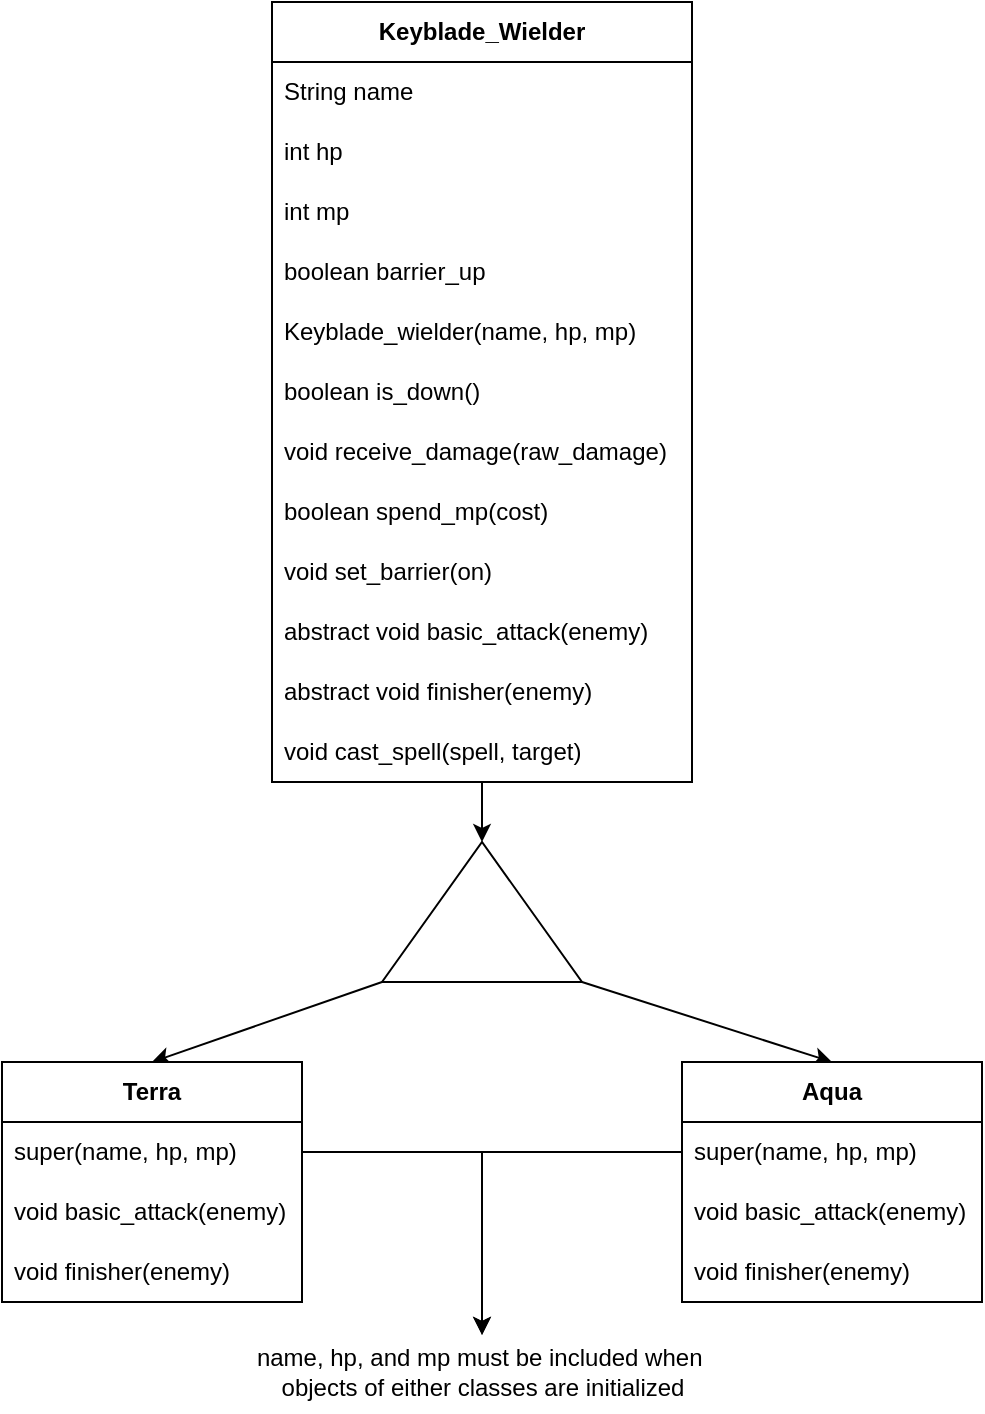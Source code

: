 <mxfile version="28.1.2" pages="4">
  <diagram name="Keyblade_Wielder" id="JUHL-aRi3DzxvGZJJdum">
    <mxGraphModel dx="1507" dy="1876" grid="1" gridSize="10" guides="1" tooltips="1" connect="1" arrows="1" fold="1" page="1" pageScale="1" pageWidth="850" pageHeight="1100" math="0" shadow="0">
      <root>
        <mxCell id="0" />
        <mxCell id="1" parent="0" />
        <mxCell id="W7lvZCYJEOEOD-ry5RO5-35" style="rounded=0;orthogonalLoop=1;jettySize=auto;html=1;exitX=0;exitY=1;exitDx=0;exitDy=0;exitPerimeter=0;entryX=0.5;entryY=0;entryDx=0;entryDy=0;" parent="1" source="W7lvZCYJEOEOD-ry5RO5-1" target="W7lvZCYJEOEOD-ry5RO5-14" edge="1">
          <mxGeometry relative="1" as="geometry" />
        </mxCell>
        <mxCell id="W7lvZCYJEOEOD-ry5RO5-36" style="rounded=0;orthogonalLoop=1;jettySize=auto;html=1;exitX=1;exitY=1;exitDx=0;exitDy=0;exitPerimeter=0;entryX=0.5;entryY=0;entryDx=0;entryDy=0;" parent="1" source="W7lvZCYJEOEOD-ry5RO5-1" target="W7lvZCYJEOEOD-ry5RO5-29" edge="1">
          <mxGeometry relative="1" as="geometry" />
        </mxCell>
        <mxCell id="W7lvZCYJEOEOD-ry5RO5-1" value="" style="verticalLabelPosition=bottom;verticalAlign=top;html=1;shape=mxgraph.basic.acute_triangle;dx=0.5;" parent="1" vertex="1">
          <mxGeometry x="380" y="320" width="100" height="70" as="geometry" />
        </mxCell>
        <mxCell id="W7lvZCYJEOEOD-ry5RO5-37" style="edgeStyle=orthogonalEdgeStyle;curved=1;rounded=0;orthogonalLoop=1;jettySize=auto;html=1;exitX=0.5;exitY=1;exitDx=0;exitDy=0;entryX=0;entryY=0;entryDx=50;entryDy=0;entryPerimeter=0;" parent="1" source="W7lvZCYJEOEOD-ry5RO5-2" target="W7lvZCYJEOEOD-ry5RO5-1" edge="1">
          <mxGeometry relative="1" as="geometry">
            <mxPoint x="430.091" y="300.582" as="targetPoint" />
          </mxGeometry>
        </mxCell>
        <mxCell id="W7lvZCYJEOEOD-ry5RO5-2" value="&lt;b&gt;Keyblade_Wielder&lt;/b&gt;" style="swimlane;fontStyle=0;childLayout=stackLayout;horizontal=1;startSize=30;horizontalStack=0;resizeParent=1;resizeParentMax=0;resizeLast=0;collapsible=1;marginBottom=0;whiteSpace=wrap;html=1;" parent="1" vertex="1">
          <mxGeometry x="325" y="-100" width="210" height="390" as="geometry" />
        </mxCell>
        <mxCell id="W7lvZCYJEOEOD-ry5RO5-3" value="String name" style="text;strokeColor=none;fillColor=none;align=left;verticalAlign=middle;spacingLeft=4;spacingRight=4;overflow=hidden;points=[[0,0.5],[1,0.5]];portConstraint=eastwest;rotatable=0;whiteSpace=wrap;html=1;" parent="W7lvZCYJEOEOD-ry5RO5-2" vertex="1">
          <mxGeometry y="30" width="210" height="30" as="geometry" />
        </mxCell>
        <mxCell id="W7lvZCYJEOEOD-ry5RO5-4" value="int hp" style="text;strokeColor=none;fillColor=none;align=left;verticalAlign=middle;spacingLeft=4;spacingRight=4;overflow=hidden;points=[[0,0.5],[1,0.5]];portConstraint=eastwest;rotatable=0;whiteSpace=wrap;html=1;" parent="W7lvZCYJEOEOD-ry5RO5-2" vertex="1">
          <mxGeometry y="60" width="210" height="30" as="geometry" />
        </mxCell>
        <mxCell id="W7lvZCYJEOEOD-ry5RO5-5" value="int mp" style="text;strokeColor=none;fillColor=none;align=left;verticalAlign=middle;spacingLeft=4;spacingRight=4;overflow=hidden;points=[[0,0.5],[1,0.5]];portConstraint=eastwest;rotatable=0;whiteSpace=wrap;html=1;" parent="W7lvZCYJEOEOD-ry5RO5-2" vertex="1">
          <mxGeometry y="90" width="210" height="30" as="geometry" />
        </mxCell>
        <mxCell id="W7lvZCYJEOEOD-ry5RO5-6" value="boolean barrier_up" style="text;strokeColor=none;fillColor=none;align=left;verticalAlign=middle;spacingLeft=4;spacingRight=4;overflow=hidden;points=[[0,0.5],[1,0.5]];portConstraint=eastwest;rotatable=0;whiteSpace=wrap;html=1;" parent="W7lvZCYJEOEOD-ry5RO5-2" vertex="1">
          <mxGeometry y="120" width="210" height="30" as="geometry" />
        </mxCell>
        <mxCell id="XOJ0l7ylJO0rZJ5QZdvN-1" value="Keyblade_wielder(name, hp, mp)" style="text;strokeColor=none;fillColor=none;align=left;verticalAlign=middle;spacingLeft=4;spacingRight=4;overflow=hidden;points=[[0,0.5],[1,0.5]];portConstraint=eastwest;rotatable=0;whiteSpace=wrap;html=1;" parent="W7lvZCYJEOEOD-ry5RO5-2" vertex="1">
          <mxGeometry y="150" width="210" height="30" as="geometry" />
        </mxCell>
        <mxCell id="W7lvZCYJEOEOD-ry5RO5-13" value="boolean is_down()" style="text;strokeColor=none;fillColor=none;align=left;verticalAlign=middle;spacingLeft=4;spacingRight=4;overflow=hidden;points=[[0,0.5],[1,0.5]];portConstraint=eastwest;rotatable=0;whiteSpace=wrap;html=1;" parent="W7lvZCYJEOEOD-ry5RO5-2" vertex="1">
          <mxGeometry y="180" width="210" height="30" as="geometry" />
        </mxCell>
        <mxCell id="W7lvZCYJEOEOD-ry5RO5-7" value="void receive_damage(raw_damage)" style="text;strokeColor=none;fillColor=none;align=left;verticalAlign=middle;spacingLeft=4;spacingRight=4;overflow=hidden;points=[[0,0.5],[1,0.5]];portConstraint=eastwest;rotatable=0;whiteSpace=wrap;html=1;" parent="W7lvZCYJEOEOD-ry5RO5-2" vertex="1">
          <mxGeometry y="210" width="210" height="30" as="geometry" />
        </mxCell>
        <mxCell id="W7lvZCYJEOEOD-ry5RO5-8" value="boolean spend_mp(cost)" style="text;strokeColor=none;fillColor=none;align=left;verticalAlign=middle;spacingLeft=4;spacingRight=4;overflow=hidden;points=[[0,0.5],[1,0.5]];portConstraint=eastwest;rotatable=0;whiteSpace=wrap;html=1;" parent="W7lvZCYJEOEOD-ry5RO5-2" vertex="1">
          <mxGeometry y="240" width="210" height="30" as="geometry" />
        </mxCell>
        <mxCell id="W7lvZCYJEOEOD-ry5RO5-9" value="void set_barrier(on)" style="text;strokeColor=none;fillColor=none;align=left;verticalAlign=middle;spacingLeft=4;spacingRight=4;overflow=hidden;points=[[0,0.5],[1,0.5]];portConstraint=eastwest;rotatable=0;whiteSpace=wrap;html=1;" parent="W7lvZCYJEOEOD-ry5RO5-2" vertex="1">
          <mxGeometry y="270" width="210" height="30" as="geometry" />
        </mxCell>
        <mxCell id="W7lvZCYJEOEOD-ry5RO5-10" value="abstract void basic_attack(enemy)" style="text;strokeColor=none;fillColor=none;align=left;verticalAlign=middle;spacingLeft=4;spacingRight=4;overflow=hidden;points=[[0,0.5],[1,0.5]];portConstraint=eastwest;rotatable=0;whiteSpace=wrap;html=1;" parent="W7lvZCYJEOEOD-ry5RO5-2" vertex="1">
          <mxGeometry y="300" width="210" height="30" as="geometry" />
        </mxCell>
        <mxCell id="W7lvZCYJEOEOD-ry5RO5-11" value="abstract void finisher(enemy)" style="text;strokeColor=none;fillColor=none;align=left;verticalAlign=middle;spacingLeft=4;spacingRight=4;overflow=hidden;points=[[0,0.5],[1,0.5]];portConstraint=eastwest;rotatable=0;whiteSpace=wrap;html=1;" parent="W7lvZCYJEOEOD-ry5RO5-2" vertex="1">
          <mxGeometry y="330" width="210" height="30" as="geometry" />
        </mxCell>
        <mxCell id="W7lvZCYJEOEOD-ry5RO5-12" value="void cast_spell(spell, target)" style="text;strokeColor=none;fillColor=none;align=left;verticalAlign=middle;spacingLeft=4;spacingRight=4;overflow=hidden;points=[[0,0.5],[1,0.5]];portConstraint=eastwest;rotatable=0;whiteSpace=wrap;html=1;" parent="W7lvZCYJEOEOD-ry5RO5-2" vertex="1">
          <mxGeometry y="360" width="210" height="30" as="geometry" />
        </mxCell>
        <mxCell id="W7lvZCYJEOEOD-ry5RO5-14" value="&lt;b&gt;Terra&lt;/b&gt;" style="swimlane;fontStyle=0;childLayout=stackLayout;horizontal=1;startSize=30;horizontalStack=0;resizeParent=1;resizeParentMax=0;resizeLast=0;collapsible=1;marginBottom=0;whiteSpace=wrap;html=1;" parent="1" vertex="1">
          <mxGeometry x="190" y="430" width="150" height="120" as="geometry" />
        </mxCell>
        <mxCell id="W7lvZCYJEOEOD-ry5RO5-38" value="super(name, hp, mp)" style="text;strokeColor=none;fillColor=none;align=left;verticalAlign=middle;spacingLeft=4;spacingRight=4;overflow=hidden;points=[[0,0.5],[1,0.5]];portConstraint=eastwest;rotatable=0;whiteSpace=wrap;html=1;" parent="W7lvZCYJEOEOD-ry5RO5-14" vertex="1">
          <mxGeometry y="30" width="150" height="30" as="geometry" />
        </mxCell>
        <mxCell id="W7lvZCYJEOEOD-ry5RO5-20" value="void basic_attack(enemy)" style="text;strokeColor=none;fillColor=none;align=left;verticalAlign=middle;spacingLeft=4;spacingRight=4;overflow=hidden;points=[[0,0.5],[1,0.5]];portConstraint=eastwest;rotatable=0;whiteSpace=wrap;html=1;" parent="W7lvZCYJEOEOD-ry5RO5-14" vertex="1">
          <mxGeometry y="60" width="150" height="30" as="geometry" />
        </mxCell>
        <mxCell id="W7lvZCYJEOEOD-ry5RO5-21" value="void finisher(enemy)" style="text;strokeColor=none;fillColor=none;align=left;verticalAlign=middle;spacingLeft=4;spacingRight=4;overflow=hidden;points=[[0,0.5],[1,0.5]];portConstraint=eastwest;rotatable=0;whiteSpace=wrap;html=1;" parent="W7lvZCYJEOEOD-ry5RO5-14" vertex="1">
          <mxGeometry y="90" width="150" height="30" as="geometry" />
        </mxCell>
        <mxCell id="W7lvZCYJEOEOD-ry5RO5-29" value="&lt;b&gt;Aqua&lt;/b&gt;" style="swimlane;fontStyle=0;childLayout=stackLayout;horizontal=1;startSize=30;horizontalStack=0;resizeParent=1;resizeParentMax=0;resizeLast=0;collapsible=1;marginBottom=0;whiteSpace=wrap;html=1;" parent="1" vertex="1">
          <mxGeometry x="530" y="430" width="150" height="120" as="geometry" />
        </mxCell>
        <mxCell id="W7lvZCYJEOEOD-ry5RO5-39" value="super(name, hp, mp)" style="text;strokeColor=none;fillColor=none;align=left;verticalAlign=middle;spacingLeft=4;spacingRight=4;overflow=hidden;points=[[0,0.5],[1,0.5]];portConstraint=eastwest;rotatable=0;whiteSpace=wrap;html=1;" parent="W7lvZCYJEOEOD-ry5RO5-29" vertex="1">
          <mxGeometry y="30" width="150" height="30" as="geometry" />
        </mxCell>
        <mxCell id="W7lvZCYJEOEOD-ry5RO5-30" value="void basic_attack(enemy)" style="text;strokeColor=none;fillColor=none;align=left;verticalAlign=middle;spacingLeft=4;spacingRight=4;overflow=hidden;points=[[0,0.5],[1,0.5]];portConstraint=eastwest;rotatable=0;whiteSpace=wrap;html=1;" parent="W7lvZCYJEOEOD-ry5RO5-29" vertex="1">
          <mxGeometry y="60" width="150" height="30" as="geometry" />
        </mxCell>
        <mxCell id="W7lvZCYJEOEOD-ry5RO5-31" value="void finisher(enemy)" style="text;strokeColor=none;fillColor=none;align=left;verticalAlign=middle;spacingLeft=4;spacingRight=4;overflow=hidden;points=[[0,0.5],[1,0.5]];portConstraint=eastwest;rotatable=0;whiteSpace=wrap;html=1;" parent="W7lvZCYJEOEOD-ry5RO5-29" vertex="1">
          <mxGeometry y="90" width="150" height="30" as="geometry" />
        </mxCell>
        <mxCell id="z1-ryzRNPYXI-K5TDoN1-1" value="name, hp, and mp must be included when&amp;nbsp;&lt;div&gt;objects of either classes are initialized&lt;/div&gt;" style="text;html=1;align=center;verticalAlign=middle;resizable=0;points=[];autosize=1;strokeColor=none;fillColor=none;" parent="1" vertex="1">
          <mxGeometry x="305" y="565" width="250" height="40" as="geometry" />
        </mxCell>
        <mxCell id="f2v54u7-pS4qAoTajiXS-2" style="edgeStyle=orthogonalEdgeStyle;rounded=0;orthogonalLoop=1;jettySize=auto;html=1;exitX=1;exitY=0.5;exitDx=0;exitDy=0;entryX=0.5;entryY=0.036;entryDx=0;entryDy=0;entryPerimeter=0;" parent="1" source="W7lvZCYJEOEOD-ry5RO5-38" target="z1-ryzRNPYXI-K5TDoN1-1" edge="1">
          <mxGeometry relative="1" as="geometry" />
        </mxCell>
        <mxCell id="f2v54u7-pS4qAoTajiXS-3" style="edgeStyle=orthogonalEdgeStyle;rounded=0;orthogonalLoop=1;jettySize=auto;html=1;exitX=0;exitY=0.5;exitDx=0;exitDy=0;entryX=0.5;entryY=0.036;entryDx=0;entryDy=0;entryPerimeter=0;" parent="1" source="W7lvZCYJEOEOD-ry5RO5-39" target="z1-ryzRNPYXI-K5TDoN1-1" edge="1">
          <mxGeometry relative="1" as="geometry" />
        </mxCell>
      </root>
    </mxGraphModel>
  </diagram>
  <diagram id="svjCmargY9UBYdr8JAG2" name="Enemy">
    <mxGraphModel dx="1281" dy="660" grid="1" gridSize="10" guides="1" tooltips="1" connect="1" arrows="1" fold="1" page="1" pageScale="1" pageWidth="850" pageHeight="1100" math="0" shadow="0">
      <root>
        <mxCell id="0" />
        <mxCell id="1" parent="0" />
        <mxCell id="-yFaOj8RABbSVR2hjj-D-1" style="rounded=0;orthogonalLoop=1;jettySize=auto;html=1;exitX=0;exitY=1;exitDx=0;exitDy=0;exitPerimeter=0;entryX=0.5;entryY=0;entryDx=0;entryDy=0;" parent="1" source="-yFaOj8RABbSVR2hjj-D-3" target="-yFaOj8RABbSVR2hjj-D-17" edge="1">
          <mxGeometry relative="1" as="geometry" />
        </mxCell>
        <mxCell id="-yFaOj8RABbSVR2hjj-D-2" style="rounded=0;orthogonalLoop=1;jettySize=auto;html=1;exitX=1;exitY=1;exitDx=0;exitDy=0;exitPerimeter=0;entryX=0.5;entryY=0;entryDx=0;entryDy=0;" parent="1" source="-yFaOj8RABbSVR2hjj-D-3" target="-yFaOj8RABbSVR2hjj-D-25" edge="1">
          <mxGeometry relative="1" as="geometry">
            <mxPoint x="640" y="750" as="targetPoint" />
          </mxGeometry>
        </mxCell>
        <mxCell id="-yFaOj8RABbSVR2hjj-D-3" value="" style="verticalLabelPosition=bottom;verticalAlign=top;html=1;shape=mxgraph.basic.acute_triangle;dx=0.5;" parent="1" vertex="1">
          <mxGeometry x="420" y="640" width="100" height="70" as="geometry" />
        </mxCell>
        <mxCell id="-yFaOj8RABbSVR2hjj-D-4" style="edgeStyle=orthogonalEdgeStyle;curved=1;rounded=0;orthogonalLoop=1;jettySize=auto;html=1;exitX=0.5;exitY=1;exitDx=0;exitDy=0;entryX=0;entryY=0;entryDx=50;entryDy=0;entryPerimeter=0;" parent="1" source="-yFaOj8RABbSVR2hjj-D-5" target="-yFaOj8RABbSVR2hjj-D-3" edge="1">
          <mxGeometry relative="1" as="geometry">
            <mxPoint x="470.091" y="620.582" as="targetPoint" />
          </mxGeometry>
        </mxCell>
        <mxCell id="-yFaOj8RABbSVR2hjj-D-5" value="&lt;b&gt;Enemy&lt;/b&gt;" style="swimlane;fontStyle=0;childLayout=stackLayout;horizontal=1;startSize=30;horizontalStack=0;resizeParent=1;resizeParentMax=0;resizeLast=0;collapsible=1;marginBottom=0;whiteSpace=wrap;html=1;" parent="1" vertex="1">
          <mxGeometry x="355" y="360" width="230" height="240" as="geometry" />
        </mxCell>
        <mxCell id="-yFaOj8RABbSVR2hjj-D-6" value="String species" style="text;strokeColor=none;fillColor=none;align=left;verticalAlign=middle;spacingLeft=4;spacingRight=4;overflow=hidden;points=[[0,0.5],[1,0.5]];portConstraint=eastwest;rotatable=0;whiteSpace=wrap;html=1;" parent="-yFaOj8RABbSVR2hjj-D-5" vertex="1">
          <mxGeometry y="30" width="230" height="30" as="geometry" />
        </mxCell>
        <mxCell id="-yFaOj8RABbSVR2hjj-D-7" value="int hp" style="text;strokeColor=none;fillColor=none;align=left;verticalAlign=middle;spacingLeft=4;spacingRight=4;overflow=hidden;points=[[0,0.5],[1,0.5]];portConstraint=eastwest;rotatable=0;whiteSpace=wrap;html=1;" parent="-yFaOj8RABbSVR2hjj-D-5" vertex="1">
          <mxGeometry y="60" width="230" height="30" as="geometry" />
        </mxCell>
        <mxCell id="5-TuJDMk3q1UL2dJBgEa-1" value="Enemy(species, hp)" style="text;strokeColor=none;fillColor=none;align=left;verticalAlign=middle;spacingLeft=4;spacingRight=4;overflow=hidden;points=[[0,0.5],[1,0.5]];portConstraint=eastwest;rotatable=0;whiteSpace=wrap;html=1;" parent="-yFaOj8RABbSVR2hjj-D-5" vertex="1">
          <mxGeometry y="90" width="230" height="30" as="geometry" />
        </mxCell>
        <mxCell id="-yFaOj8RABbSVR2hjj-D-10" value="boolean is_down()" style="text;strokeColor=none;fillColor=none;align=left;verticalAlign=middle;spacingLeft=4;spacingRight=4;overflow=hidden;points=[[0,0.5],[1,0.5]];portConstraint=eastwest;rotatable=0;whiteSpace=wrap;html=1;" parent="-yFaOj8RABbSVR2hjj-D-5" vertex="1">
          <mxGeometry y="120" width="230" height="30" as="geometry" />
        </mxCell>
        <mxCell id="-yFaOj8RABbSVR2hjj-D-11" value="void receive_damage(damage)" style="text;strokeColor=none;fillColor=none;align=left;verticalAlign=middle;spacingLeft=4;spacingRight=4;overflow=hidden;points=[[0,0.5],[1,0.5]];portConstraint=eastwest;rotatable=0;whiteSpace=wrap;html=1;" parent="-yFaOj8RABbSVR2hjj-D-5" vertex="1">
          <mxGeometry y="150" width="230" height="30" as="geometry" />
        </mxCell>
        <mxCell id="-yFaOj8RABbSVR2hjj-D-14" value="abstract void attack(wielder)" style="text;strokeColor=none;fillColor=none;align=left;verticalAlign=middle;spacingLeft=4;spacingRight=4;overflow=hidden;points=[[0,0.5],[1,0.5]];portConstraint=eastwest;rotatable=0;whiteSpace=wrap;html=1;" parent="-yFaOj8RABbSVR2hjj-D-5" vertex="1">
          <mxGeometry y="180" width="230" height="30" as="geometry" />
        </mxCell>
        <mxCell id="-yFaOj8RABbSVR2hjj-D-15" value="abstract void on_spell_hit(spell, caster)" style="text;strokeColor=none;fillColor=none;align=left;verticalAlign=middle;spacingLeft=4;spacingRight=4;overflow=hidden;points=[[0,0.5],[1,0.5]];portConstraint=eastwest;rotatable=0;whiteSpace=wrap;html=1;" parent="-yFaOj8RABbSVR2hjj-D-5" vertex="1">
          <mxGeometry y="210" width="230" height="30" as="geometry" />
        </mxCell>
        <mxCell id="-yFaOj8RABbSVR2hjj-D-17" value="&lt;b&gt;Shadow_Heartless&lt;/b&gt;" style="swimlane;fontStyle=0;childLayout=stackLayout;horizontal=1;startSize=30;horizontalStack=0;resizeParent=1;resizeParentMax=0;resizeLast=0;collapsible=1;marginBottom=0;whiteSpace=wrap;html=1;" parent="1" vertex="1">
          <mxGeometry x="245" y="760" width="180" height="120" as="geometry" />
        </mxCell>
        <mxCell id="-yFaOj8RABbSVR2hjj-D-18" value="super(species, hp)" style="text;strokeColor=none;fillColor=none;align=left;verticalAlign=middle;spacingLeft=4;spacingRight=4;overflow=hidden;points=[[0,0.5],[1,0.5]];portConstraint=eastwest;rotatable=0;whiteSpace=wrap;html=1;" parent="-yFaOj8RABbSVR2hjj-D-17" vertex="1">
          <mxGeometry y="30" width="180" height="30" as="geometry" />
        </mxCell>
        <mxCell id="-yFaOj8RABbSVR2hjj-D-19" value="void attack(wielder)" style="text;strokeColor=none;fillColor=none;align=left;verticalAlign=middle;spacingLeft=4;spacingRight=4;overflow=hidden;points=[[0,0.5],[1,0.5]];portConstraint=eastwest;rotatable=0;whiteSpace=wrap;html=1;" parent="-yFaOj8RABbSVR2hjj-D-17" vertex="1">
          <mxGeometry y="60" width="180" height="30" as="geometry" />
        </mxCell>
        <mxCell id="-yFaOj8RABbSVR2hjj-D-20" value="void on_spell_hit(spell, caster)" style="text;strokeColor=none;fillColor=none;align=left;verticalAlign=middle;spacingLeft=4;spacingRight=4;overflow=hidden;points=[[0,0.5],[1,0.5]];portConstraint=eastwest;rotatable=0;whiteSpace=wrap;html=1;" parent="-yFaOj8RABbSVR2hjj-D-17" vertex="1">
          <mxGeometry y="90" width="180" height="30" as="geometry" />
        </mxCell>
        <mxCell id="-yFaOj8RABbSVR2hjj-D-25" value="&lt;b&gt;Darksider&lt;/b&gt;" style="swimlane;fontStyle=0;childLayout=stackLayout;horizontal=1;startSize=30;horizontalStack=0;resizeParent=1;resizeParentMax=0;resizeLast=0;collapsible=1;marginBottom=0;whiteSpace=wrap;html=1;" parent="1" vertex="1">
          <mxGeometry x="520" y="760" width="180" height="120" as="geometry" />
        </mxCell>
        <mxCell id="-yFaOj8RABbSVR2hjj-D-26" value="super(species, hp)" style="text;strokeColor=none;fillColor=none;align=left;verticalAlign=middle;spacingLeft=4;spacingRight=4;overflow=hidden;points=[[0,0.5],[1,0.5]];portConstraint=eastwest;rotatable=0;whiteSpace=wrap;html=1;" parent="-yFaOj8RABbSVR2hjj-D-25" vertex="1">
          <mxGeometry y="30" width="180" height="30" as="geometry" />
        </mxCell>
        <mxCell id="-yFaOj8RABbSVR2hjj-D-27" value="void attack(wielder)" style="text;strokeColor=none;fillColor=none;align=left;verticalAlign=middle;spacingLeft=4;spacingRight=4;overflow=hidden;points=[[0,0.5],[1,0.5]];portConstraint=eastwest;rotatable=0;whiteSpace=wrap;html=1;" parent="-yFaOj8RABbSVR2hjj-D-25" vertex="1">
          <mxGeometry y="60" width="180" height="30" as="geometry" />
        </mxCell>
        <mxCell id="-yFaOj8RABbSVR2hjj-D-28" value="void on_spell_hit(spell, caster)" style="text;strokeColor=none;fillColor=none;align=left;verticalAlign=middle;spacingLeft=4;spacingRight=4;overflow=hidden;points=[[0,0.5],[1,0.5]];portConstraint=eastwest;rotatable=0;whiteSpace=wrap;html=1;" parent="-yFaOj8RABbSVR2hjj-D-25" vertex="1">
          <mxGeometry y="90" width="180" height="30" as="geometry" />
        </mxCell>
      </root>
    </mxGraphModel>
  </diagram>
  <diagram id="HJwSyz1Thx0kYTsfkNiV" name="Spell">
    <mxGraphModel dx="1281" dy="660" grid="1" gridSize="10" guides="1" tooltips="1" connect="1" arrows="1" fold="1" page="1" pageScale="1" pageWidth="850" pageHeight="1100" math="0" shadow="0">
      <root>
        <mxCell id="0" />
        <mxCell id="1" parent="0" />
        <mxCell id="MrTeLE-fRb-JpKuM4ANt-1" style="rounded=0;orthogonalLoop=1;jettySize=auto;html=1;exitX=0;exitY=1;exitDx=0;exitDy=0;exitPerimeter=0;entryX=0.5;entryY=0;entryDx=0;entryDy=0;" parent="1" source="MrTeLE-fRb-JpKuM4ANt-3" target="MrTeLE-fRb-JpKuM4ANt-12" edge="1">
          <mxGeometry relative="1" as="geometry" />
        </mxCell>
        <mxCell id="MrTeLE-fRb-JpKuM4ANt-2" style="rounded=0;orthogonalLoop=1;jettySize=auto;html=1;exitX=1;exitY=1;exitDx=0;exitDy=0;exitPerimeter=0;entryX=0.5;entryY=0;entryDx=0;entryDy=0;" parent="1" source="MrTeLE-fRb-JpKuM4ANt-3" target="MrTeLE-fRb-JpKuM4ANt-16" edge="1">
          <mxGeometry relative="1" as="geometry">
            <mxPoint x="720" y="760" as="targetPoint" />
          </mxGeometry>
        </mxCell>
        <mxCell id="Wc0lbzIO5_O1pC8nW7wh-23" style="edgeStyle=orthogonalEdgeStyle;curved=1;rounded=0;orthogonalLoop=1;jettySize=auto;html=1;exitX=0.5;exitY=1;exitDx=0;exitDy=0;exitPerimeter=0;entryX=0.5;entryY=0;entryDx=0;entryDy=0;" parent="1" source="MrTeLE-fRb-JpKuM4ANt-3" target="Wc0lbzIO5_O1pC8nW7wh-20" edge="1">
          <mxGeometry relative="1" as="geometry" />
        </mxCell>
        <mxCell id="MrTeLE-fRb-JpKuM4ANt-3" value="" style="verticalLabelPosition=bottom;verticalAlign=top;html=1;shape=mxgraph.basic.acute_triangle;dx=0.5;" parent="1" vertex="1">
          <mxGeometry x="500" y="650" width="100" height="70" as="geometry" />
        </mxCell>
        <mxCell id="MrTeLE-fRb-JpKuM4ANt-4" style="edgeStyle=orthogonalEdgeStyle;curved=1;rounded=0;orthogonalLoop=1;jettySize=auto;html=1;exitX=0.5;exitY=1;exitDx=0;exitDy=0;entryX=0;entryY=0;entryDx=50;entryDy=0;entryPerimeter=0;" parent="1" source="MrTeLE-fRb-JpKuM4ANt-5" target="MrTeLE-fRb-JpKuM4ANt-3" edge="1">
          <mxGeometry relative="1" as="geometry">
            <mxPoint x="550.091" y="630.582" as="targetPoint" />
          </mxGeometry>
        </mxCell>
        <mxCell id="MrTeLE-fRb-JpKuM4ANt-5" value="&lt;b&gt;Spell&lt;/b&gt;" style="swimlane;fontStyle=0;childLayout=stackLayout;horizontal=1;startSize=30;horizontalStack=0;resizeParent=1;resizeParentMax=0;resizeLast=0;collapsible=1;marginBottom=0;whiteSpace=wrap;html=1;" parent="1" vertex="1">
          <mxGeometry x="455" y="450" width="190" height="150" as="geometry" />
        </mxCell>
        <mxCell id="MrTeLE-fRb-JpKuM4ANt-6" value="String name" style="text;strokeColor=none;fillColor=none;align=left;verticalAlign=middle;spacingLeft=4;spacingRight=4;overflow=hidden;points=[[0,0.5],[1,0.5]];portConstraint=eastwest;rotatable=0;whiteSpace=wrap;html=1;" parent="MrTeLE-fRb-JpKuM4ANt-5" vertex="1">
          <mxGeometry y="30" width="190" height="30" as="geometry" />
        </mxCell>
        <mxCell id="MrTeLE-fRb-JpKuM4ANt-7" value="int mp_cost" style="text;strokeColor=none;fillColor=none;align=left;verticalAlign=middle;spacingLeft=4;spacingRight=4;overflow=hidden;points=[[0,0.5],[1,0.5]];portConstraint=eastwest;rotatable=0;whiteSpace=wrap;html=1;" parent="MrTeLE-fRb-JpKuM4ANt-5" vertex="1">
          <mxGeometry y="60" width="190" height="30" as="geometry" />
        </mxCell>
        <mxCell id="WKMJNjSiF0ElLAxWyozu-1" value="Spell(name, mp_cost)" style="text;strokeColor=none;fillColor=none;align=left;verticalAlign=middle;spacingLeft=4;spacingRight=4;overflow=hidden;points=[[0,0.5],[1,0.5]];portConstraint=eastwest;rotatable=0;whiteSpace=wrap;html=1;" parent="MrTeLE-fRb-JpKuM4ANt-5" vertex="1">
          <mxGeometry y="90" width="190" height="30" as="geometry" />
        </mxCell>
        <mxCell id="MrTeLE-fRb-JpKuM4ANt-11" value="abstract void apply(caster, target)" style="text;strokeColor=none;fillColor=none;align=left;verticalAlign=middle;spacingLeft=4;spacingRight=4;overflow=hidden;points=[[0,0.5],[1,0.5]];portConstraint=eastwest;rotatable=0;whiteSpace=wrap;html=1;" parent="MrTeLE-fRb-JpKuM4ANt-5" vertex="1">
          <mxGeometry y="120" width="190" height="30" as="geometry" />
        </mxCell>
        <mxCell id="MrTeLE-fRb-JpKuM4ANt-12" value="&lt;b&gt;Firaga&lt;/b&gt;" style="swimlane;fontStyle=0;childLayout=stackLayout;horizontal=1;startSize=30;horizontalStack=0;resizeParent=1;resizeParentMax=0;resizeLast=0;collapsible=1;marginBottom=0;whiteSpace=wrap;html=1;" parent="1" vertex="1">
          <mxGeometry x="310" y="760" width="150" height="90" as="geometry" />
        </mxCell>
        <mxCell id="MrTeLE-fRb-JpKuM4ANt-13" value="super(&quot;Firaga&quot;, 15)" style="text;strokeColor=none;fillColor=none;align=left;verticalAlign=middle;spacingLeft=4;spacingRight=4;overflow=hidden;points=[[0,0.5],[1,0.5]];portConstraint=eastwest;rotatable=0;whiteSpace=wrap;html=1;" parent="MrTeLE-fRb-JpKuM4ANt-12" vertex="1">
          <mxGeometry y="30" width="150" height="30" as="geometry" />
        </mxCell>
        <mxCell id="MrTeLE-fRb-JpKuM4ANt-14" value="void apply(caster, target)" style="text;strokeColor=none;fillColor=none;align=left;verticalAlign=middle;spacingLeft=4;spacingRight=4;overflow=hidden;points=[[0,0.5],[1,0.5]];portConstraint=eastwest;rotatable=0;whiteSpace=wrap;html=1;" parent="MrTeLE-fRb-JpKuM4ANt-12" vertex="1">
          <mxGeometry y="60" width="150" height="30" as="geometry" />
        </mxCell>
        <mxCell id="MrTeLE-fRb-JpKuM4ANt-16" value="&lt;b&gt;Barrier&lt;/b&gt;" style="swimlane;fontStyle=0;childLayout=stackLayout;horizontal=1;startSize=30;horizontalStack=0;resizeParent=1;resizeParentMax=0;resizeLast=0;collapsible=1;marginBottom=0;whiteSpace=wrap;html=1;" parent="1" vertex="1">
          <mxGeometry x="650" y="760" width="150" height="90" as="geometry" />
        </mxCell>
        <mxCell id="MrTeLE-fRb-JpKuM4ANt-17" value="super(&quot;Barrier&quot;, 10)" style="text;strokeColor=none;fillColor=none;align=left;verticalAlign=middle;spacingLeft=4;spacingRight=4;overflow=hidden;points=[[0,0.5],[1,0.5]];portConstraint=eastwest;rotatable=0;whiteSpace=wrap;html=1;" parent="MrTeLE-fRb-JpKuM4ANt-16" vertex="1">
          <mxGeometry y="30" width="150" height="30" as="geometry" />
        </mxCell>
        <mxCell id="MrTeLE-fRb-JpKuM4ANt-18" value="void apply(caster, target)" style="text;strokeColor=none;fillColor=none;align=left;verticalAlign=middle;spacingLeft=4;spacingRight=4;overflow=hidden;points=[[0,0.5],[1,0.5]];portConstraint=eastwest;rotatable=0;whiteSpace=wrap;html=1;" parent="MrTeLE-fRb-JpKuM4ANt-16" vertex="1">
          <mxGeometry y="60" width="150" height="30" as="geometry" />
        </mxCell>
        <mxCell id="Wc0lbzIO5_O1pC8nW7wh-20" value="&lt;b&gt;Curaga&lt;/b&gt;" style="swimlane;fontStyle=0;childLayout=stackLayout;horizontal=1;startSize=30;horizontalStack=0;resizeParent=1;resizeParentMax=0;resizeLast=0;collapsible=1;marginBottom=0;whiteSpace=wrap;html=1;" parent="1" vertex="1">
          <mxGeometry x="475" y="850" width="150" height="90" as="geometry" />
        </mxCell>
        <mxCell id="Wc0lbzIO5_O1pC8nW7wh-21" value="super(&quot;Curaga&quot;, 20)" style="text;strokeColor=none;fillColor=none;align=left;verticalAlign=middle;spacingLeft=4;spacingRight=4;overflow=hidden;points=[[0,0.5],[1,0.5]];portConstraint=eastwest;rotatable=0;whiteSpace=wrap;html=1;" parent="Wc0lbzIO5_O1pC8nW7wh-20" vertex="1">
          <mxGeometry y="30" width="150" height="30" as="geometry" />
        </mxCell>
        <mxCell id="Wc0lbzIO5_O1pC8nW7wh-22" value="void apply(caster, target)" style="text;strokeColor=none;fillColor=none;align=left;verticalAlign=middle;spacingLeft=4;spacingRight=4;overflow=hidden;points=[[0,0.5],[1,0.5]];portConstraint=eastwest;rotatable=0;whiteSpace=wrap;html=1;" parent="Wc0lbzIO5_O1pC8nW7wh-20" vertex="1">
          <mxGeometry y="60" width="150" height="30" as="geometry" />
        </mxCell>
        <mxCell id="keJGzYYLds0_rTbYYEOY-1" value="Default initialization values&amp;nbsp;&lt;div&gt;(can be optionally provided)&lt;/div&gt;" style="text;html=1;align=center;verticalAlign=middle;resizable=0;points=[];autosize=1;strokeColor=none;fillColor=none;" parent="1" vertex="1">
          <mxGeometry x="465" y="975" width="170" height="40" as="geometry" />
        </mxCell>
        <mxCell id="keJGzYYLds0_rTbYYEOY-2" style="edgeStyle=orthogonalEdgeStyle;rounded=0;orthogonalLoop=1;jettySize=auto;html=1;exitX=0;exitY=0.5;exitDx=0;exitDy=0;entryX=0.005;entryY=0.659;entryDx=0;entryDy=0;entryPerimeter=0;" parent="1" source="MrTeLE-fRb-JpKuM4ANt-13" target="keJGzYYLds0_rTbYYEOY-1" edge="1">
          <mxGeometry relative="1" as="geometry" />
        </mxCell>
        <mxCell id="keJGzYYLds0_rTbYYEOY-3" style="edgeStyle=orthogonalEdgeStyle;rounded=0;orthogonalLoop=1;jettySize=auto;html=1;exitX=1;exitY=0.5;exitDx=0;exitDy=0;entryX=0.999;entryY=0.565;entryDx=0;entryDy=0;entryPerimeter=0;" parent="1" source="MrTeLE-fRb-JpKuM4ANt-17" target="keJGzYYLds0_rTbYYEOY-1" edge="1">
          <mxGeometry relative="1" as="geometry" />
        </mxCell>
        <mxCell id="keJGzYYLds0_rTbYYEOY-4" style="edgeStyle=orthogonalEdgeStyle;rounded=0;orthogonalLoop=1;jettySize=auto;html=1;exitX=1;exitY=0.5;exitDx=0;exitDy=0;entryX=0.994;entryY=0.565;entryDx=0;entryDy=0;entryPerimeter=0;" parent="1" source="Wc0lbzIO5_O1pC8nW7wh-21" target="keJGzYYLds0_rTbYYEOY-1" edge="1">
          <mxGeometry relative="1" as="geometry">
            <mxPoint x="670" y="950.0" as="targetPoint" />
          </mxGeometry>
        </mxCell>
        <mxCell id="keJGzYYLds0_rTbYYEOY-7" style="edgeStyle=orthogonalEdgeStyle;rounded=0;orthogonalLoop=1;jettySize=auto;html=1;exitX=0;exitY=0.5;exitDx=0;exitDy=0;entryX=0.005;entryY=0.647;entryDx=0;entryDy=0;entryPerimeter=0;" parent="1" source="Wc0lbzIO5_O1pC8nW7wh-21" target="keJGzYYLds0_rTbYYEOY-1" edge="1">
          <mxGeometry relative="1" as="geometry">
            <Array as="points">
              <mxPoint x="440" y="895" />
              <mxPoint x="440" y="1001" />
            </Array>
          </mxGeometry>
        </mxCell>
      </root>
    </mxGraphModel>
  </diagram>
  <diagram id="za8_f7pkw1Okg9Lvd67x" name="Relation">
    <mxGraphModel dx="1114" dy="574" grid="1" gridSize="10" guides="1" tooltips="1" connect="1" arrows="1" fold="1" page="1" pageScale="1" pageWidth="850" pageHeight="1100" math="0" shadow="0">
      <root>
        <mxCell id="0" />
        <mxCell id="1" parent="0" />
        <mxCell id="WkLfvCKQvkTSO2kjewsl-34" style="rounded=0;orthogonalLoop=1;jettySize=auto;html=1;exitX=0;exitY=1;exitDx=0;exitDy=0;exitPerimeter=0;entryX=0.5;entryY=0;entryDx=0;entryDy=0;" parent="1" source="WkLfvCKQvkTSO2kjewsl-3" target="WkLfvCKQvkTSO2kjewsl-30" edge="1">
          <mxGeometry relative="1" as="geometry" />
        </mxCell>
        <mxCell id="WkLfvCKQvkTSO2kjewsl-35" style="rounded=0;orthogonalLoop=1;jettySize=auto;html=1;exitX=1;exitY=1;exitDx=0;exitDy=0;exitPerimeter=0;entryX=0.5;entryY=0;entryDx=0;entryDy=0;" parent="1" source="WkLfvCKQvkTSO2kjewsl-3" target="WkLfvCKQvkTSO2kjewsl-31" edge="1">
          <mxGeometry relative="1" as="geometry" />
        </mxCell>
        <mxCell id="WkLfvCKQvkTSO2kjewsl-3" value="" style="verticalLabelPosition=bottom;verticalAlign=top;html=1;shape=mxgraph.basic.acute_triangle;dx=0.5;" parent="1" vertex="1">
          <mxGeometry x="480" y="810" width="100" height="70" as="geometry" />
        </mxCell>
        <mxCell id="dcabMy628f1_i9ErlTSg-2" style="edgeStyle=orthogonalEdgeStyle;rounded=0;orthogonalLoop=1;jettySize=auto;html=1;exitX=0.5;exitY=0;exitDx=0;exitDy=0;entryX=0;entryY=0.5;entryDx=0;entryDy=0;curved=1;" edge="1" parent="1" source="WkLfvCKQvkTSO2kjewsl-29" target="aiUdpH_n1fZ9fMOCPrTT-11">
          <mxGeometry relative="1" as="geometry" />
        </mxCell>
        <mxCell id="WkLfvCKQvkTSO2kjewsl-29" value="&lt;b&gt;Keyblade_Wielder&lt;/b&gt;" style="rounded=0;whiteSpace=wrap;html=1;" parent="1" vertex="1">
          <mxGeometry x="470" y="690" width="120" height="60" as="geometry" />
        </mxCell>
        <mxCell id="aiUdpH_n1fZ9fMOCPrTT-24" style="edgeStyle=orthogonalEdgeStyle;shape=link;curved=1;rounded=0;orthogonalLoop=1;jettySize=auto;html=1;exitX=1;exitY=0.5;exitDx=0;exitDy=0;entryX=0;entryY=0.5;entryDx=0;entryDy=0;" parent="1" source="WkLfvCKQvkTSO2kjewsl-30" target="WkLfvCKQvkTSO2kjewsl-31" edge="1">
          <mxGeometry relative="1" as="geometry" />
        </mxCell>
        <mxCell id="WkLfvCKQvkTSO2kjewsl-30" value="Terra" style="rounded=0;whiteSpace=wrap;html=1;" parent="1" vertex="1">
          <mxGeometry x="360" y="920" width="120" height="60" as="geometry" />
        </mxCell>
        <mxCell id="WkLfvCKQvkTSO2kjewsl-31" value="Aqua" style="rounded=0;whiteSpace=wrap;html=1;" parent="1" vertex="1">
          <mxGeometry x="580" y="920" width="120" height="60" as="geometry" />
        </mxCell>
        <mxCell id="WkLfvCKQvkTSO2kjewsl-33" style="edgeStyle=orthogonalEdgeStyle;curved=1;rounded=0;orthogonalLoop=1;jettySize=auto;html=1;exitX=0.5;exitY=1;exitDx=0;exitDy=0;entryX=0;entryY=0;entryDx=50;entryDy=0;entryPerimeter=0;" parent="1" source="WkLfvCKQvkTSO2kjewsl-29" target="WkLfvCKQvkTSO2kjewsl-3" edge="1">
          <mxGeometry relative="1" as="geometry" />
        </mxCell>
        <mxCell id="aiUdpH_n1fZ9fMOCPrTT-1" style="rounded=0;orthogonalLoop=1;jettySize=auto;html=1;exitX=0;exitY=1;exitDx=0;exitDy=0;exitPerimeter=0;entryX=0.5;entryY=0;entryDx=0;entryDy=0;" parent="1" source="aiUdpH_n1fZ9fMOCPrTT-3" target="aiUdpH_n1fZ9fMOCPrTT-5" edge="1">
          <mxGeometry relative="1" as="geometry" />
        </mxCell>
        <mxCell id="aiUdpH_n1fZ9fMOCPrTT-2" style="rounded=0;orthogonalLoop=1;jettySize=auto;html=1;exitX=1;exitY=1;exitDx=0;exitDy=0;exitPerimeter=0;entryX=0.5;entryY=0;entryDx=0;entryDy=0;" parent="1" source="aiUdpH_n1fZ9fMOCPrTT-3" target="aiUdpH_n1fZ9fMOCPrTT-6" edge="1">
          <mxGeometry relative="1" as="geometry" />
        </mxCell>
        <mxCell id="aiUdpH_n1fZ9fMOCPrTT-3" value="" style="verticalLabelPosition=bottom;verticalAlign=top;html=1;shape=mxgraph.basic.acute_triangle;dx=0.5;" parent="1" vertex="1">
          <mxGeometry x="1240" y="810" width="100" height="70" as="geometry" />
        </mxCell>
        <mxCell id="aiUdpH_n1fZ9fMOCPrTT-4" value="&lt;b&gt;Enemy&lt;/b&gt;" style="rounded=0;whiteSpace=wrap;html=1;" parent="1" vertex="1">
          <mxGeometry x="1230" y="690" width="120" height="60" as="geometry" />
        </mxCell>
        <mxCell id="aiUdpH_n1fZ9fMOCPrTT-28" style="edgeStyle=orthogonalEdgeStyle;shape=link;curved=1;rounded=0;orthogonalLoop=1;jettySize=auto;html=1;exitX=1;exitY=0.5;exitDx=0;exitDy=0;entryX=0;entryY=0.5;entryDx=0;entryDy=0;" parent="1" source="aiUdpH_n1fZ9fMOCPrTT-5" target="aiUdpH_n1fZ9fMOCPrTT-6" edge="1">
          <mxGeometry relative="1" as="geometry" />
        </mxCell>
        <mxCell id="aiUdpH_n1fZ9fMOCPrTT-5" value="Shadow_Heartless" style="rounded=0;whiteSpace=wrap;html=1;" parent="1" vertex="1">
          <mxGeometry x="1120" y="920" width="120" height="60" as="geometry" />
        </mxCell>
        <mxCell id="aiUdpH_n1fZ9fMOCPrTT-6" value="Darksider" style="rounded=0;whiteSpace=wrap;html=1;" parent="1" vertex="1">
          <mxGeometry x="1340" y="920" width="120" height="60" as="geometry" />
        </mxCell>
        <mxCell id="aiUdpH_n1fZ9fMOCPrTT-7" style="edgeStyle=orthogonalEdgeStyle;curved=1;rounded=0;orthogonalLoop=1;jettySize=auto;html=1;exitX=0.5;exitY=1;exitDx=0;exitDy=0;entryX=0;entryY=0;entryDx=50;entryDy=0;entryPerimeter=0;" parent="1" source="aiUdpH_n1fZ9fMOCPrTT-4" target="aiUdpH_n1fZ9fMOCPrTT-3" edge="1">
          <mxGeometry relative="1" as="geometry" />
        </mxCell>
        <mxCell id="aiUdpH_n1fZ9fMOCPrTT-8" style="rounded=0;orthogonalLoop=1;jettySize=auto;html=1;exitX=0;exitY=1;exitDx=0;exitDy=0;exitPerimeter=0;entryX=0.5;entryY=0;entryDx=0;entryDy=0;" parent="1" source="aiUdpH_n1fZ9fMOCPrTT-10" target="aiUdpH_n1fZ9fMOCPrTT-12" edge="1">
          <mxGeometry relative="1" as="geometry" />
        </mxCell>
        <mxCell id="aiUdpH_n1fZ9fMOCPrTT-9" style="rounded=0;orthogonalLoop=1;jettySize=auto;html=1;exitX=1;exitY=1;exitDx=0;exitDy=0;exitPerimeter=0;entryX=0.5;entryY=0;entryDx=0;entryDy=0;" parent="1" source="aiUdpH_n1fZ9fMOCPrTT-10" target="aiUdpH_n1fZ9fMOCPrTT-13" edge="1">
          <mxGeometry relative="1" as="geometry" />
        </mxCell>
        <mxCell id="aiUdpH_n1fZ9fMOCPrTT-16" style="edgeStyle=none;rounded=0;orthogonalLoop=1;jettySize=auto;html=1;exitX=0.5;exitY=1;exitDx=0;exitDy=0;exitPerimeter=0;entryX=0.5;entryY=0;entryDx=0;entryDy=0;" parent="1" source="aiUdpH_n1fZ9fMOCPrTT-10" target="aiUdpH_n1fZ9fMOCPrTT-15" edge="1">
          <mxGeometry relative="1" as="geometry" />
        </mxCell>
        <mxCell id="aiUdpH_n1fZ9fMOCPrTT-10" value="" style="verticalLabelPosition=bottom;verticalAlign=top;html=1;shape=mxgraph.basic.acute_triangle;dx=0.5;" parent="1" vertex="1">
          <mxGeometry x="890" y="450" width="100" height="70" as="geometry" />
        </mxCell>
        <mxCell id="aiUdpH_n1fZ9fMOCPrTT-11" value="&lt;b&gt;Spells&lt;/b&gt;" style="rounded=0;whiteSpace=wrap;html=1;" parent="1" vertex="1">
          <mxGeometry x="880" y="330" width="120" height="60" as="geometry" />
        </mxCell>
        <mxCell id="aiUdpH_n1fZ9fMOCPrTT-34" style="edgeStyle=orthogonalEdgeStyle;curved=1;rounded=0;orthogonalLoop=1;jettySize=auto;html=1;exitX=0.5;exitY=1;exitDx=0;exitDy=0;entryX=1;entryY=0.5;entryDx=0;entryDy=0;" parent="1" source="aiUdpH_n1fZ9fMOCPrTT-12" target="WkLfvCKQvkTSO2kjewsl-29" edge="1">
          <mxGeometry relative="1" as="geometry">
            <mxPoint x="760" y="930.0" as="targetPoint" />
          </mxGeometry>
        </mxCell>
        <mxCell id="aiUdpH_n1fZ9fMOCPrTT-12" value="Barrier" style="rounded=0;whiteSpace=wrap;html=1;" parent="1" vertex="1">
          <mxGeometry x="770" y="560" width="120" height="60" as="geometry" />
        </mxCell>
        <mxCell id="dcabMy628f1_i9ErlTSg-1" style="edgeStyle=orthogonalEdgeStyle;rounded=0;orthogonalLoop=1;jettySize=auto;html=1;exitX=1;exitY=0.5;exitDx=0;exitDy=0;entryX=0.5;entryY=0;entryDx=0;entryDy=0;curved=1;" edge="1" parent="1" source="aiUdpH_n1fZ9fMOCPrTT-13" target="aiUdpH_n1fZ9fMOCPrTT-4">
          <mxGeometry relative="1" as="geometry" />
        </mxCell>
        <mxCell id="aiUdpH_n1fZ9fMOCPrTT-13" value="Firaga" style="rounded=0;whiteSpace=wrap;html=1;" parent="1" vertex="1">
          <mxGeometry x="990" y="560" width="120" height="60" as="geometry" />
        </mxCell>
        <mxCell id="aiUdpH_n1fZ9fMOCPrTT-14" style="edgeStyle=orthogonalEdgeStyle;curved=1;rounded=0;orthogonalLoop=1;jettySize=auto;html=1;exitX=0.5;exitY=1;exitDx=0;exitDy=0;entryX=0;entryY=0;entryDx=50;entryDy=0;entryPerimeter=0;" parent="1" source="aiUdpH_n1fZ9fMOCPrTT-11" target="aiUdpH_n1fZ9fMOCPrTT-10" edge="1">
          <mxGeometry relative="1" as="geometry" />
        </mxCell>
        <mxCell id="aiUdpH_n1fZ9fMOCPrTT-33" style="edgeStyle=orthogonalEdgeStyle;curved=1;rounded=0;orthogonalLoop=1;jettySize=auto;html=1;exitX=0.5;exitY=1;exitDx=0;exitDy=0;entryX=1;entryY=0.5;entryDx=0;entryDy=0;" parent="1" source="aiUdpH_n1fZ9fMOCPrTT-15" target="WkLfvCKQvkTSO2kjewsl-29" edge="1">
          <mxGeometry relative="1" as="geometry" />
        </mxCell>
        <mxCell id="aiUdpH_n1fZ9fMOCPrTT-15" value="Curaga" style="rounded=0;whiteSpace=wrap;html=1;" parent="1" vertex="1">
          <mxGeometry x="880" y="640" width="120" height="60" as="geometry" />
        </mxCell>
        <mxCell id="aiUdpH_n1fZ9fMOCPrTT-35" value="&lt;div&gt;&lt;font style=&quot;font-size: 14px;&quot;&gt;Wielders&lt;/font&gt;&lt;/div&gt;&lt;font style=&quot;font-size: 14px;&quot;&gt;Use Spells&lt;/font&gt;" style="text;html=1;align=center;verticalAlign=middle;resizable=0;points=[];autosize=1;strokeColor=none;fillColor=none;fontStyle=1" parent="1" vertex="1">
          <mxGeometry x="545" y="570" width="90" height="50" as="geometry" />
        </mxCell>
        <mxCell id="aiUdpH_n1fZ9fMOCPrTT-36" value="&lt;div&gt;Adds&lt;/div&gt;Protection" style="text;html=1;align=center;verticalAlign=middle;resizable=0;points=[];autosize=1;strokeColor=none;fillColor=none;fontStyle=1" parent="1" vertex="1">
          <mxGeometry x="745" y="625" width="80" height="40" as="geometry" />
        </mxCell>
        <mxCell id="aiUdpH_n1fZ9fMOCPrTT-37" value="Heals" style="text;html=1;align=center;verticalAlign=middle;resizable=0;points=[];autosize=1;strokeColor=none;fillColor=none;fontStyle=1" parent="1" vertex="1">
          <mxGeometry x="840" y="720" width="50" height="30" as="geometry" />
        </mxCell>
        <mxCell id="aiUdpH_n1fZ9fMOCPrTT-38" value="&lt;font style=&quot;font-size: 14px;&quot;&gt;Attacks Their Oppositions&lt;/font&gt;" style="text;html=1;align=center;verticalAlign=middle;resizable=0;points=[];autosize=1;strokeColor=none;fillColor=none;fontStyle=1" parent="1" vertex="1">
          <mxGeometry x="820" y="800" width="180" height="30" as="geometry" />
        </mxCell>
        <mxCell id="aiUdpH_n1fZ9fMOCPrTT-44" value="Magically Attacks" style="text;html=1;align=center;verticalAlign=middle;resizable=0;points=[];autosize=1;strokeColor=none;fillColor=none;fontStyle=1" parent="1" vertex="1">
          <mxGeometry x="1120" y="563" width="120" height="30" as="geometry" />
        </mxCell>
        <mxCell id="aiUdpH_n1fZ9fMOCPrTT-45" value="Similar Entities" style="text;html=1;align=center;verticalAlign=middle;resizable=0;points=[];autosize=1;strokeColor=none;fillColor=none;fontStyle=1" parent="1" vertex="1">
          <mxGeometry x="1240" y="920" width="100" height="30" as="geometry" />
        </mxCell>
        <mxCell id="aiUdpH_n1fZ9fMOCPrTT-46" value="Similar Entities" style="text;html=1;align=center;verticalAlign=middle;resizable=0;points=[];autosize=1;strokeColor=none;fillColor=none;fontStyle=1" parent="1" vertex="1">
          <mxGeometry x="480" y="920" width="100" height="30" as="geometry" />
        </mxCell>
        <mxCell id="dcabMy628f1_i9ErlTSg-4" value="&lt;b&gt;&lt;font style=&quot;font-size: 36px;&quot;&gt;Kingdom Hearts&lt;/font&gt;&lt;/b&gt;" style="text;html=1;align=center;verticalAlign=middle;resizable=0;points=[];autosize=1;strokeColor=none;fillColor=none;" vertex="1" parent="1">
          <mxGeometry x="760" y="920" width="300" height="60" as="geometry" />
        </mxCell>
        <mxCell id="dcabMy628f1_i9ErlTSg-5" value="" style="endArrow=classic;startArrow=classic;html=1;rounded=0;edgeStyle=orthogonalEdgeStyle;curved=1;exitX=0.75;exitY=1;exitDx=0;exitDy=0;entryX=0.25;entryY=1;entryDx=0;entryDy=0;" edge="1" parent="1" source="WkLfvCKQvkTSO2kjewsl-29" target="aiUdpH_n1fZ9fMOCPrTT-4">
          <mxGeometry width="50" height="50" relative="1" as="geometry">
            <mxPoint x="660" y="820" as="sourcePoint" />
            <mxPoint x="710" y="770" as="targetPoint" />
            <Array as="points">
              <mxPoint x="560" y="830" />
              <mxPoint x="1260" y="830" />
            </Array>
          </mxGeometry>
        </mxCell>
      </root>
    </mxGraphModel>
  </diagram>
</mxfile>
